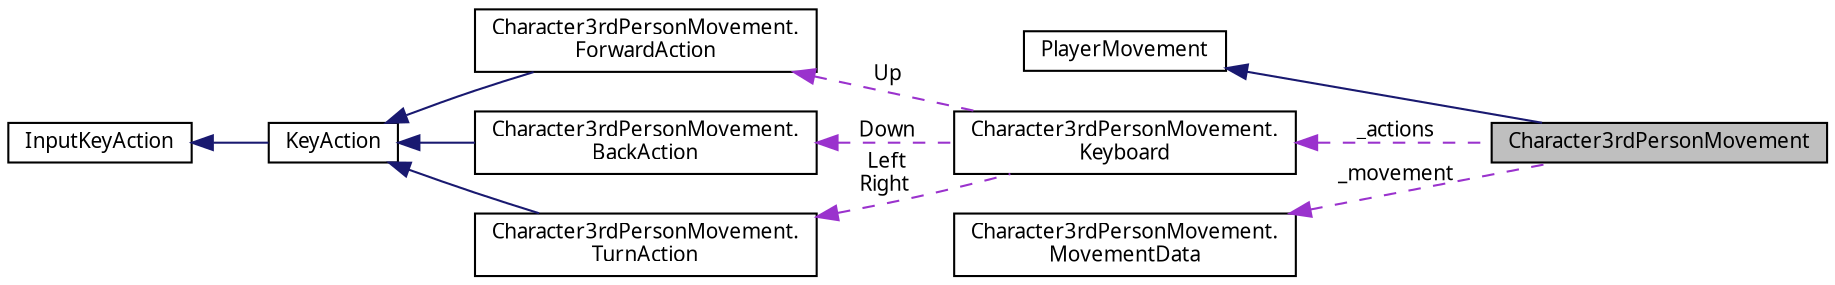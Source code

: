 digraph "Character3rdPersonMovement"
{
 // LATEX_PDF_SIZE
  edge [fontname="Calibrii",fontsize="10",labelfontname="Calibrii",labelfontsize="10"];
  node [fontname="Calibrii",fontsize="10",shape=record];
  rankdir="LR";
  Node1 [label="Character3rdPersonMovement",height=0.2,width=0.4,color="black", fillcolor="grey75", style="filled", fontcolor="black",tooltip=" "];
  Node2 -> Node1 [dir="back",color="midnightblue",fontsize="10",style="solid",fontname="Calibrii"];
  Node2 [label="PlayerMovement",height=0.2,width=0.4,color="black", fillcolor="white", style="filled",tooltip=" "];
  Node3 -> Node1 [dir="back",color="darkorchid3",fontsize="10",style="dashed",label=" _actions" ,fontname="Calibrii"];
  Node3 [label="Character3rdPersonMovement.\lKeyboard",height=0.2,width=0.4,color="black", fillcolor="white", style="filled",URL="$d7/d37/classCharacter3rdPersonMovement_1_1Keyboard.html",tooltip=" "];
  Node4 -> Node3 [dir="back",color="darkorchid3",fontsize="10",style="dashed",label=" Up" ,fontname="Calibrii"];
  Node4 [label="Character3rdPersonMovement.\lForwardAction",height=0.2,width=0.4,color="black", fillcolor="white", style="filled",URL="$d2/d89/classCharacter3rdPersonMovement_1_1ForwardAction.html",tooltip=" "];
  Node5 -> Node4 [dir="back",color="midnightblue",fontsize="10",style="solid",fontname="Calibrii"];
  Node5 [label="KeyAction",height=0.2,width=0.4,color="black", fillcolor="white", style="filled",URL="$d5/d95/classCharacter3rdPersonMovement_1_1KeyAction.html",tooltip=" "];
  Node6 -> Node5 [dir="back",color="midnightblue",fontsize="10",style="solid",fontname="Calibrii"];
  Node6 [label="InputKeyAction",height=0.2,width=0.4,color="black", fillcolor="white", style="filled",tooltip=" "];
  Node7 -> Node3 [dir="back",color="darkorchid3",fontsize="10",style="dashed",label=" Down" ,fontname="Calibrii"];
  Node7 [label="Character3rdPersonMovement.\lBackAction",height=0.2,width=0.4,color="black", fillcolor="white", style="filled",URL="$d0/d4b/classCharacter3rdPersonMovement_1_1BackAction.html",tooltip=" "];
  Node5 -> Node7 [dir="back",color="midnightblue",fontsize="10",style="solid",fontname="Calibrii"];
  Node8 -> Node3 [dir="back",color="darkorchid3",fontsize="10",style="dashed",label=" Left\nRight" ,fontname="Calibrii"];
  Node8 [label="Character3rdPersonMovement.\lTurnAction",height=0.2,width=0.4,color="black", fillcolor="white", style="filled",URL="$d0/d7c/classCharacter3rdPersonMovement_1_1TurnAction.html",tooltip=" "];
  Node5 -> Node8 [dir="back",color="midnightblue",fontsize="10",style="solid",fontname="Calibrii"];
  Node9 -> Node1 [dir="back",color="darkorchid3",fontsize="10",style="dashed",label=" _movement" ,fontname="Calibrii"];
  Node9 [label="Character3rdPersonMovement.\lMovementData",height=0.2,width=0.4,color="black", fillcolor="white", style="filled",URL="$d1/db5/classCharacter3rdPersonMovement_1_1MovementData.html",tooltip=" "];
}
